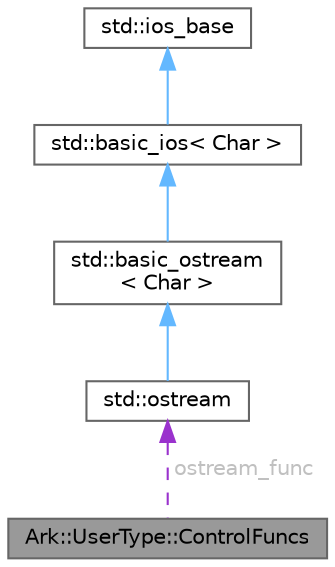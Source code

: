 digraph "Ark::UserType::ControlFuncs"
{
 // INTERACTIVE_SVG=YES
 // LATEX_PDF_SIZE
  bgcolor="transparent";
  edge [fontname=Helvetica,fontsize=10,labelfontname=Helvetica,labelfontsize=10];
  node [fontname=Helvetica,fontsize=10,shape=box,height=0.2,width=0.4];
  Node1 [id="Node000001",label="Ark::UserType::ControlFuncs",height=0.2,width=0.4,color="gray40", fillcolor="grey60", style="filled", fontcolor="black",tooltip="A structure holding a bunch of pointers to different useful functions related to this usertype."];
  Node2 -> Node1 [id="edge1_Node000001_Node000002",dir="back",color="darkorchid3",style="dashed",tooltip=" ",label=" ostream_func",fontcolor="grey" ];
  Node2 [id="Node000002",label="std::ostream",height=0.2,width=0.4,color="gray40", fillcolor="white", style="filled",tooltip=" "];
  Node3 -> Node2 [id="edge2_Node000002_Node000003",dir="back",color="steelblue1",style="solid",tooltip=" "];
  Node3 [id="Node000003",label="std::basic_ostream\l\< Char \>",height=0.2,width=0.4,color="gray40", fillcolor="white", style="filled",tooltip=" "];
  Node4 -> Node3 [id="edge3_Node000003_Node000004",dir="back",color="steelblue1",style="solid",tooltip=" "];
  Node4 [id="Node000004",label="std::basic_ios\< Char \>",height=0.2,width=0.4,color="gray40", fillcolor="white", style="filled",tooltip=" "];
  Node5 -> Node4 [id="edge4_Node000004_Node000005",dir="back",color="steelblue1",style="solid",tooltip=" "];
  Node5 [id="Node000005",label="std::ios_base",height=0.2,width=0.4,color="gray40", fillcolor="white", style="filled",tooltip=" "];
}

